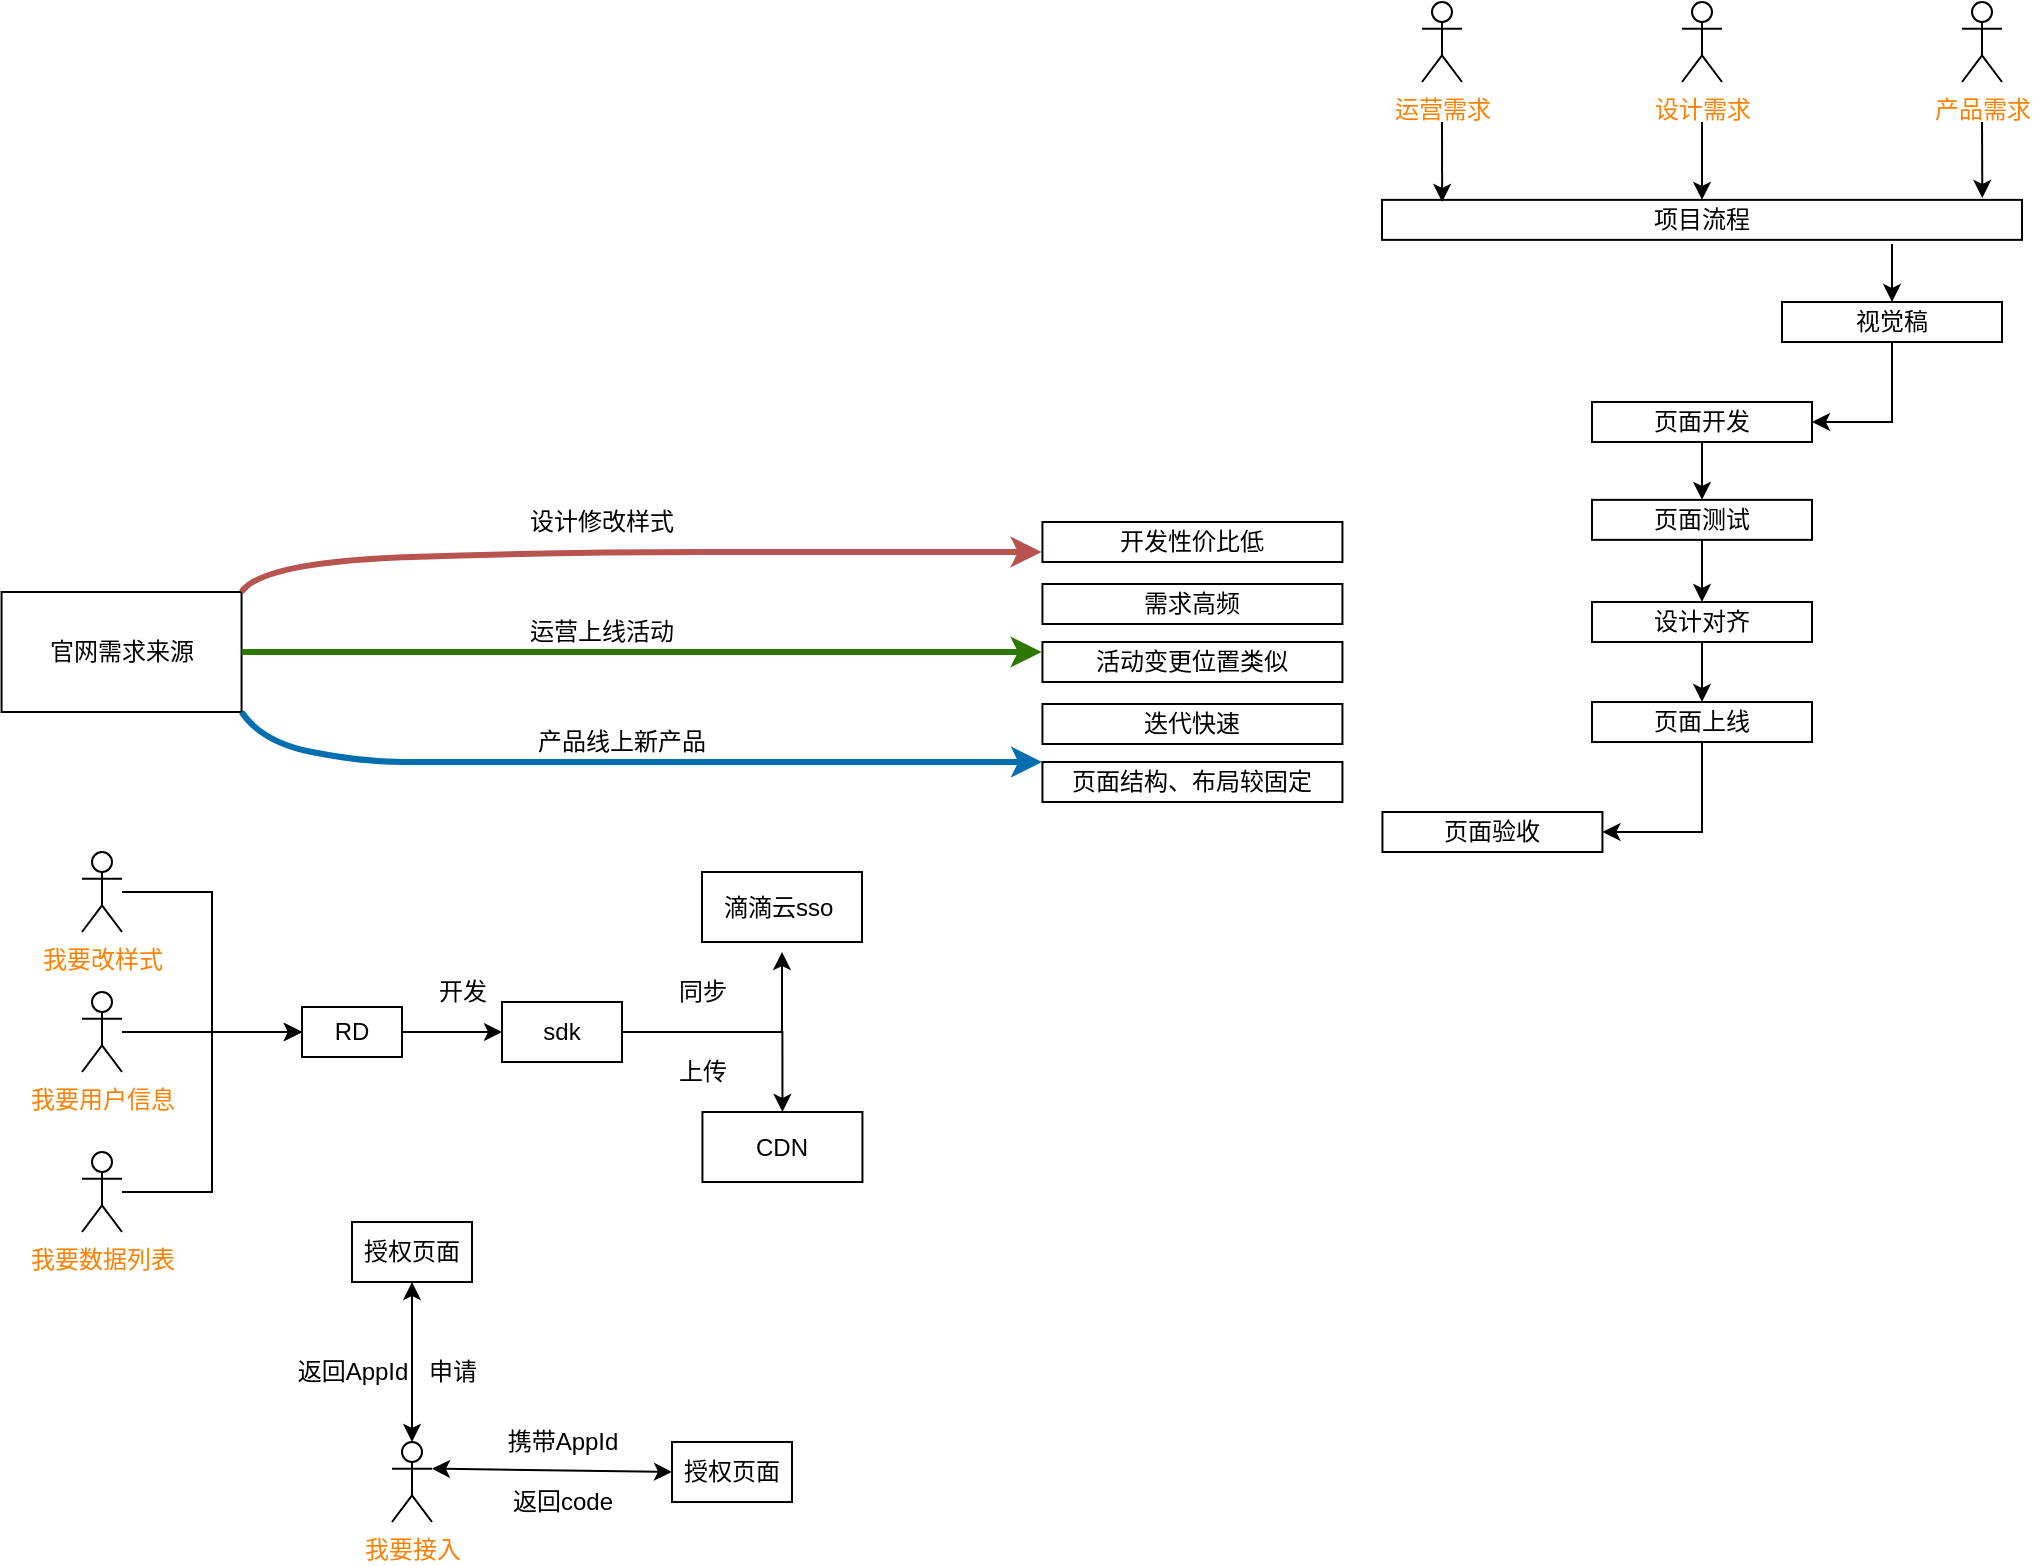 <mxfile version="13.7.7" type="github" pages="4">
  <diagram name="Page-1" id="822b0af5-4adb-64df-f703-e8dfc1f81529">
    <mxGraphModel dx="991" dy="619" grid="1" gridSize="10" guides="1" tooltips="1" connect="1" arrows="1" fold="1" page="1" pageScale="1" pageWidth="1100" pageHeight="850" background="#ffffff" math="0" shadow="0">
      <root>
        <mxCell id="0" />
        <mxCell id="1" parent="0" />
        <mxCell id="F9hkiLEgJ20mcKecq2YQ-105" style="edgeStyle=orthogonalEdgeStyle;rounded=0;orthogonalLoop=1;jettySize=auto;html=1;entryX=0;entryY=0.5;entryDx=0;entryDy=0;" parent="1" source="F9hkiLEgJ20mcKecq2YQ-66" target="F9hkiLEgJ20mcKecq2YQ-89" edge="1">
          <mxGeometry relative="1" as="geometry">
            <Array as="points">
              <mxPoint x="60" y="558" />
            </Array>
          </mxGeometry>
        </mxCell>
        <mxCell id="F9hkiLEgJ20mcKecq2YQ-66" value="&lt;font color=&quot;#ff8000&quot;&gt;我要用户信息&lt;/font&gt;" style="shape=umlActor;verticalLabelPosition=bottom;verticalAlign=top;html=1;outlineConnect=0;" parent="1" vertex="1">
          <mxGeometry x="50" y="535" width="20" height="40" as="geometry" />
        </mxCell>
        <mxCell id="F9hkiLEgJ20mcKecq2YQ-103" style="edgeStyle=orthogonalEdgeStyle;rounded=0;orthogonalLoop=1;jettySize=auto;html=1;entryX=0;entryY=0.5;entryDx=0;entryDy=0;" parent="1" source="F9hkiLEgJ20mcKecq2YQ-67" target="F9hkiLEgJ20mcKecq2YQ-89" edge="1">
          <mxGeometry relative="1" as="geometry" />
        </mxCell>
        <mxCell id="F9hkiLEgJ20mcKecq2YQ-67" value="&lt;font color=&quot;#ff8000&quot;&gt;我要改样式&lt;/font&gt;" style="shape=umlActor;verticalLabelPosition=bottom;verticalAlign=top;html=1;outlineConnect=0;" parent="1" vertex="1">
          <mxGeometry x="50" y="465" width="20" height="40" as="geometry" />
        </mxCell>
        <mxCell id="F9hkiLEgJ20mcKecq2YQ-107" style="edgeStyle=orthogonalEdgeStyle;rounded=0;orthogonalLoop=1;jettySize=auto;html=1;entryX=0;entryY=0.5;entryDx=0;entryDy=0;" parent="1" source="F9hkiLEgJ20mcKecq2YQ-73" target="F9hkiLEgJ20mcKecq2YQ-89" edge="1">
          <mxGeometry relative="1" as="geometry" />
        </mxCell>
        <mxCell id="F9hkiLEgJ20mcKecq2YQ-73" value="&lt;font color=&quot;#ff8000&quot;&gt;我要数据列表&lt;/font&gt;" style="shape=umlActor;verticalLabelPosition=bottom;verticalAlign=top;html=1;outlineConnect=0;" parent="1" vertex="1">
          <mxGeometry x="50" y="615" width="20" height="40" as="geometry" />
        </mxCell>
        <mxCell id="F9hkiLEgJ20mcKecq2YQ-101" style="edgeStyle=orthogonalEdgeStyle;rounded=0;orthogonalLoop=1;jettySize=auto;html=1;exitX=1;exitY=0.5;exitDx=0;exitDy=0;" parent="1" source="F9hkiLEgJ20mcKecq2YQ-83" edge="1">
          <mxGeometry relative="1" as="geometry">
            <mxPoint x="400" y="515" as="targetPoint" />
            <Array as="points">
              <mxPoint x="400" y="555" />
            </Array>
          </mxGeometry>
        </mxCell>
        <mxCell id="F9hkiLEgJ20mcKecq2YQ-102" style="edgeStyle=orthogonalEdgeStyle;rounded=0;orthogonalLoop=1;jettySize=auto;html=1;entryX=0.5;entryY=0;entryDx=0;entryDy=0;" parent="1" source="F9hkiLEgJ20mcKecq2YQ-83" target="F9hkiLEgJ20mcKecq2YQ-85" edge="1">
          <mxGeometry relative="1" as="geometry" />
        </mxCell>
        <mxCell id="F9hkiLEgJ20mcKecq2YQ-83" value="sdk" style="rounded=0;whiteSpace=wrap;html=1;" parent="1" vertex="1">
          <mxGeometry x="260" y="540" width="60" height="30" as="geometry" />
        </mxCell>
        <mxCell id="F9hkiLEgJ20mcKecq2YQ-84" value="滴滴云sso&amp;nbsp;" style="rounded=0;whiteSpace=wrap;html=1;" parent="1" vertex="1">
          <mxGeometry x="360" y="475" width="80" height="35" as="geometry" />
        </mxCell>
        <mxCell id="F9hkiLEgJ20mcKecq2YQ-85" value="CDN" style="rounded=0;whiteSpace=wrap;html=1;" parent="1" vertex="1">
          <mxGeometry x="360.22" y="595" width="80" height="35" as="geometry" />
        </mxCell>
        <mxCell id="F9hkiLEgJ20mcKecq2YQ-98" style="edgeStyle=orthogonalEdgeStyle;rounded=0;orthogonalLoop=1;jettySize=auto;html=1;" parent="1" source="F9hkiLEgJ20mcKecq2YQ-89" target="F9hkiLEgJ20mcKecq2YQ-83" edge="1">
          <mxGeometry relative="1" as="geometry" />
        </mxCell>
        <mxCell id="F9hkiLEgJ20mcKecq2YQ-89" value="RD" style="rounded=0;whiteSpace=wrap;html=1;" parent="1" vertex="1">
          <mxGeometry x="160" y="542.5" width="50" height="25" as="geometry" />
        </mxCell>
        <mxCell id="F9hkiLEgJ20mcKecq2YQ-108" value="开发" style="text;html=1;align=center;verticalAlign=middle;resizable=0;points=[];autosize=1;" parent="1" vertex="1">
          <mxGeometry x="220" y="525" width="40" height="20" as="geometry" />
        </mxCell>
        <mxCell id="F9hkiLEgJ20mcKecq2YQ-110" value="同步" style="text;html=1;align=center;verticalAlign=middle;resizable=0;points=[];autosize=1;" parent="1" vertex="1">
          <mxGeometry x="340" y="525" width="40" height="20" as="geometry" />
        </mxCell>
        <mxCell id="F9hkiLEgJ20mcKecq2YQ-111" value="上传" style="text;html=1;align=center;verticalAlign=middle;resizable=0;points=[];autosize=1;" parent="1" vertex="1">
          <mxGeometry x="340" y="565" width="40" height="20" as="geometry" />
        </mxCell>
        <mxCell id="F9hkiLEgJ20mcKecq2YQ-114" value="&lt;font color=&quot;#ff8000&quot;&gt;我要接入&lt;/font&gt;" style="shape=umlActor;verticalLabelPosition=bottom;verticalAlign=top;html=1;outlineConnect=0;" parent="1" vertex="1">
          <mxGeometry x="205" y="760" width="20" height="40" as="geometry" />
        </mxCell>
        <mxCell id="F9hkiLEgJ20mcKecq2YQ-117" value="授权页面" style="rounded=0;whiteSpace=wrap;html=1;" parent="1" vertex="1">
          <mxGeometry x="345" y="760" width="60" height="30" as="geometry" />
        </mxCell>
        <mxCell id="F9hkiLEgJ20mcKecq2YQ-119" value="授权页面" style="rounded=0;whiteSpace=wrap;html=1;" parent="1" vertex="1">
          <mxGeometry x="185" y="650" width="60" height="30" as="geometry" />
        </mxCell>
        <mxCell id="F9hkiLEgJ20mcKecq2YQ-130" value="" style="endArrow=classic;startArrow=classic;html=1;entryX=0.5;entryY=1;entryDx=0;entryDy=0;exitX=0.5;exitY=0;exitDx=0;exitDy=0;exitPerimeter=0;" parent="1" source="F9hkiLEgJ20mcKecq2YQ-114" target="F9hkiLEgJ20mcKecq2YQ-119" edge="1">
          <mxGeometry width="50" height="50" relative="1" as="geometry">
            <mxPoint x="185" y="760" as="sourcePoint" />
            <mxPoint x="235" y="710" as="targetPoint" />
          </mxGeometry>
        </mxCell>
        <mxCell id="F9hkiLEgJ20mcKecq2YQ-131" value="申请" style="text;html=1;align=center;verticalAlign=middle;resizable=0;points=[];autosize=1;" parent="1" vertex="1">
          <mxGeometry x="215" y="715" width="40" height="20" as="geometry" />
        </mxCell>
        <mxCell id="F9hkiLEgJ20mcKecq2YQ-133" value="返回AppId" style="text;html=1;align=center;verticalAlign=middle;resizable=0;points=[];autosize=1;" parent="1" vertex="1">
          <mxGeometry x="150" y="715" width="70" height="20" as="geometry" />
        </mxCell>
        <mxCell id="F9hkiLEgJ20mcKecq2YQ-134" value="" style="endArrow=classic;startArrow=classic;html=1;entryX=0;entryY=0.5;entryDx=0;entryDy=0;exitX=1;exitY=0.333;exitDx=0;exitDy=0;exitPerimeter=0;" parent="1" source="F9hkiLEgJ20mcKecq2YQ-114" target="F9hkiLEgJ20mcKecq2YQ-117" edge="1">
          <mxGeometry width="50" height="50" relative="1" as="geometry">
            <mxPoint x="235" y="810" as="sourcePoint" />
            <mxPoint x="285" y="760" as="targetPoint" />
          </mxGeometry>
        </mxCell>
        <mxCell id="F9hkiLEgJ20mcKecq2YQ-135" value="携带AppId" style="text;html=1;align=center;verticalAlign=middle;resizable=0;points=[];autosize=1;" parent="1" vertex="1">
          <mxGeometry x="255" y="750" width="70" height="20" as="geometry" />
        </mxCell>
        <mxCell id="F9hkiLEgJ20mcKecq2YQ-136" value="返回code" style="text;html=1;align=center;verticalAlign=middle;resizable=0;points=[];autosize=1;" parent="1" vertex="1">
          <mxGeometry x="255" y="780" width="70" height="20" as="geometry" />
        </mxCell>
        <mxCell id="F9hkiLEgJ20mcKecq2YQ-139" value="&lt;font color=&quot;#ff8000&quot;&gt;运营需求&lt;/font&gt;" style="shape=umlActor;verticalLabelPosition=bottom;verticalAlign=top;html=1;outlineConnect=0;" parent="1" vertex="1">
          <mxGeometry x="720" y="40" width="20" height="40" as="geometry" />
        </mxCell>
        <mxCell id="F9hkiLEgJ20mcKecq2YQ-140" value="&lt;font color=&quot;#ff8000&quot;&gt;产品需求&lt;/font&gt;" style="shape=umlActor;verticalLabelPosition=bottom;verticalAlign=top;html=1;outlineConnect=0;" parent="1" vertex="1">
          <mxGeometry x="990" y="40" width="20" height="40" as="geometry" />
        </mxCell>
        <mxCell id="F9hkiLEgJ20mcKecq2YQ-141" value="&lt;font color=&quot;#ff8000&quot;&gt;设计需求&lt;/font&gt;" style="shape=umlActor;verticalLabelPosition=bottom;verticalAlign=top;html=1;outlineConnect=0;" parent="1" vertex="1">
          <mxGeometry x="850" y="40" width="20" height="40" as="geometry" />
        </mxCell>
        <mxCell id="F9hkiLEgJ20mcKecq2YQ-150" value="项目流程" style="rounded=0;whiteSpace=wrap;html=1;" parent="1" vertex="1">
          <mxGeometry x="700" y="138.93" width="320" height="20" as="geometry" />
        </mxCell>
        <mxCell id="F9hkiLEgJ20mcKecq2YQ-177" style="edgeStyle=orthogonalEdgeStyle;rounded=0;orthogonalLoop=1;jettySize=auto;html=1;entryX=1;entryY=0.5;entryDx=0;entryDy=0;" parent="1" source="F9hkiLEgJ20mcKecq2YQ-152" target="F9hkiLEgJ20mcKecq2YQ-153" edge="1">
          <mxGeometry relative="1" as="geometry" />
        </mxCell>
        <mxCell id="F9hkiLEgJ20mcKecq2YQ-152" value="视觉稿" style="rounded=0;whiteSpace=wrap;html=1;" parent="1" vertex="1">
          <mxGeometry x="900" y="190" width="110" height="20" as="geometry" />
        </mxCell>
        <mxCell id="F9hkiLEgJ20mcKecq2YQ-178" style="edgeStyle=orthogonalEdgeStyle;rounded=0;orthogonalLoop=1;jettySize=auto;html=1;entryX=0.5;entryY=0;entryDx=0;entryDy=0;" parent="1" source="F9hkiLEgJ20mcKecq2YQ-153" target="F9hkiLEgJ20mcKecq2YQ-154" edge="1">
          <mxGeometry relative="1" as="geometry" />
        </mxCell>
        <mxCell id="F9hkiLEgJ20mcKecq2YQ-153" value="页面开发" style="rounded=0;whiteSpace=wrap;html=1;" parent="1" vertex="1">
          <mxGeometry x="805" y="240" width="110" height="20" as="geometry" />
        </mxCell>
        <mxCell id="F9hkiLEgJ20mcKecq2YQ-179" style="edgeStyle=orthogonalEdgeStyle;rounded=0;orthogonalLoop=1;jettySize=auto;html=1;entryX=0.5;entryY=0;entryDx=0;entryDy=0;" parent="1" source="F9hkiLEgJ20mcKecq2YQ-154" target="F9hkiLEgJ20mcKecq2YQ-155" edge="1">
          <mxGeometry relative="1" as="geometry" />
        </mxCell>
        <mxCell id="F9hkiLEgJ20mcKecq2YQ-154" value="页面测试" style="rounded=0;whiteSpace=wrap;html=1;" parent="1" vertex="1">
          <mxGeometry x="805" y="288.93" width="110" height="20" as="geometry" />
        </mxCell>
        <mxCell id="F9hkiLEgJ20mcKecq2YQ-180" style="edgeStyle=orthogonalEdgeStyle;rounded=0;orthogonalLoop=1;jettySize=auto;html=1;entryX=0.5;entryY=0;entryDx=0;entryDy=0;" parent="1" source="F9hkiLEgJ20mcKecq2YQ-155" target="F9hkiLEgJ20mcKecq2YQ-156" edge="1">
          <mxGeometry relative="1" as="geometry" />
        </mxCell>
        <mxCell id="F9hkiLEgJ20mcKecq2YQ-155" value="设计对齐" style="rounded=0;whiteSpace=wrap;html=1;" parent="1" vertex="1">
          <mxGeometry x="805" y="340" width="110" height="20" as="geometry" />
        </mxCell>
        <mxCell id="F9hkiLEgJ20mcKecq2YQ-182" style="edgeStyle=orthogonalEdgeStyle;rounded=0;orthogonalLoop=1;jettySize=auto;html=1;entryX=1;entryY=0.5;entryDx=0;entryDy=0;" parent="1" source="F9hkiLEgJ20mcKecq2YQ-156" target="F9hkiLEgJ20mcKecq2YQ-157" edge="1">
          <mxGeometry relative="1" as="geometry" />
        </mxCell>
        <mxCell id="F9hkiLEgJ20mcKecq2YQ-156" value="页面上线" style="rounded=0;whiteSpace=wrap;html=1;" parent="1" vertex="1">
          <mxGeometry x="805" y="390" width="110" height="20" as="geometry" />
        </mxCell>
        <mxCell id="F9hkiLEgJ20mcKecq2YQ-157" value="页面验收" style="rounded=0;whiteSpace=wrap;html=1;" parent="1" vertex="1">
          <mxGeometry x="700.22" y="445" width="110" height="20" as="geometry" />
        </mxCell>
        <mxCell id="F9hkiLEgJ20mcKecq2YQ-172" value="" style="endArrow=classic;html=1;entryX=0.094;entryY=0.053;entryDx=0;entryDy=0;entryPerimeter=0;" parent="1" target="F9hkiLEgJ20mcKecq2YQ-150" edge="1">
          <mxGeometry width="50" height="50" relative="1" as="geometry">
            <mxPoint x="730" y="100" as="sourcePoint" />
            <mxPoint x="770" y="100" as="targetPoint" />
          </mxGeometry>
        </mxCell>
        <mxCell id="F9hkiLEgJ20mcKecq2YQ-173" value="" style="endArrow=classic;html=1;entryX=0.5;entryY=0;entryDx=0;entryDy=0;" parent="1" target="F9hkiLEgJ20mcKecq2YQ-150" edge="1">
          <mxGeometry width="50" height="50" relative="1" as="geometry">
            <mxPoint x="860" y="100" as="sourcePoint" />
            <mxPoint x="740.08" y="149.99" as="targetPoint" />
          </mxGeometry>
        </mxCell>
        <mxCell id="F9hkiLEgJ20mcKecq2YQ-174" value="" style="endArrow=classic;html=1;entryX=0.938;entryY=-0.047;entryDx=0;entryDy=0;entryPerimeter=0;" parent="1" target="F9hkiLEgJ20mcKecq2YQ-150" edge="1">
          <mxGeometry width="50" height="50" relative="1" as="geometry">
            <mxPoint x="1000" y="100" as="sourcePoint" />
            <mxPoint x="870" y="148.93" as="targetPoint" />
          </mxGeometry>
        </mxCell>
        <mxCell id="F9hkiLEgJ20mcKecq2YQ-175" value="" style="endArrow=classic;html=1;entryX=0.5;entryY=0;entryDx=0;entryDy=0;" parent="1" target="F9hkiLEgJ20mcKecq2YQ-152" edge="1">
          <mxGeometry width="50" height="50" relative="1" as="geometry">
            <mxPoint x="955" y="161" as="sourcePoint" />
            <mxPoint x="880" y="158.93" as="targetPoint" />
          </mxGeometry>
        </mxCell>
        <mxCell id="F9hkiLEgJ20mcKecq2YQ-183" value="官网需求来源" style="rounded=0;whiteSpace=wrap;html=1;" parent="1" vertex="1">
          <mxGeometry x="9.78" y="335" width="120" height="60" as="geometry" />
        </mxCell>
        <mxCell id="F9hkiLEgJ20mcKecq2YQ-185" value="" style="curved=1;endArrow=classic;html=1;exitX=1;exitY=0;exitDx=0;exitDy=0;strokeWidth=3;fillColor=#f8cecc;strokeColor=#b85450;" parent="1" source="F9hkiLEgJ20mcKecq2YQ-183" edge="1">
          <mxGeometry width="50" height="50" relative="1" as="geometry">
            <mxPoint x="129.78" y="335" as="sourcePoint" />
            <mxPoint x="529.78" y="315" as="targetPoint" />
            <Array as="points">
              <mxPoint x="139.78" y="320" />
              <mxPoint x="289.78" y="315" />
              <mxPoint x="429.78" y="315" />
            </Array>
          </mxGeometry>
        </mxCell>
        <mxCell id="F9hkiLEgJ20mcKecq2YQ-186" value="" style="curved=1;endArrow=classic;html=1;exitX=1;exitY=0.5;exitDx=0;exitDy=0;strokeWidth=3;fillColor=#60a917;strokeColor=#2D7600;" parent="1" source="F9hkiLEgJ20mcKecq2YQ-183" edge="1">
          <mxGeometry width="50" height="50" relative="1" as="geometry">
            <mxPoint x="139.78" y="345" as="sourcePoint" />
            <mxPoint x="529.78" y="365" as="targetPoint" />
            <Array as="points">
              <mxPoint x="189.78" y="365" />
              <mxPoint x="329.78" y="365" />
            </Array>
          </mxGeometry>
        </mxCell>
        <mxCell id="F9hkiLEgJ20mcKecq2YQ-187" value="" style="curved=1;endArrow=classic;html=1;exitX=1;exitY=1;exitDx=0;exitDy=0;strokeWidth=3;fillColor=#1ba1e2;strokeColor=#006EAF;" parent="1" source="F9hkiLEgJ20mcKecq2YQ-183" edge="1">
          <mxGeometry width="50" height="50" relative="1" as="geometry">
            <mxPoint x="119.78" y="395" as="sourcePoint" />
            <mxPoint x="530" y="420" as="targetPoint" />
            <Array as="points">
              <mxPoint x="139.78" y="410" />
              <mxPoint x="190" y="420" />
              <mxPoint x="230" y="420" />
              <mxPoint x="330" y="420" />
            </Array>
          </mxGeometry>
        </mxCell>
        <mxCell id="F9hkiLEgJ20mcKecq2YQ-188" value="设计修改样式" style="text;html=1;strokeColor=none;fillColor=none;align=center;verticalAlign=middle;whiteSpace=wrap;rounded=0;" parent="1" vertex="1">
          <mxGeometry x="259.78" y="290" width="100" height="20" as="geometry" />
        </mxCell>
        <mxCell id="F9hkiLEgJ20mcKecq2YQ-189" value="运营上线活动" style="text;html=1;strokeColor=none;fillColor=none;align=center;verticalAlign=middle;whiteSpace=wrap;rounded=0;" parent="1" vertex="1">
          <mxGeometry x="259.78" y="345" width="100" height="20" as="geometry" />
        </mxCell>
        <mxCell id="F9hkiLEgJ20mcKecq2YQ-190" value="产品线上新产品" style="text;html=1;strokeColor=none;fillColor=none;align=center;verticalAlign=middle;whiteSpace=wrap;rounded=0;" parent="1" vertex="1">
          <mxGeometry x="269.78" y="400" width="100" height="20" as="geometry" />
        </mxCell>
        <mxCell id="F9hkiLEgJ20mcKecq2YQ-191" value="开发性价比低" style="rounded=0;whiteSpace=wrap;html=1;" parent="1" vertex="1">
          <mxGeometry x="530.22" y="300" width="150" height="20" as="geometry" />
        </mxCell>
        <mxCell id="F9hkiLEgJ20mcKecq2YQ-197" value="需求高频" style="rounded=0;whiteSpace=wrap;html=1;" parent="1" vertex="1">
          <mxGeometry x="530.22" y="331" width="150" height="20" as="geometry" />
        </mxCell>
        <mxCell id="F9hkiLEgJ20mcKecq2YQ-198" value="活动变更位置类似" style="rounded=0;whiteSpace=wrap;html=1;" parent="1" vertex="1">
          <mxGeometry x="530.22" y="360" width="150" height="20" as="geometry" />
        </mxCell>
        <mxCell id="F9hkiLEgJ20mcKecq2YQ-199" value="迭代快速" style="rounded=0;whiteSpace=wrap;html=1;" parent="1" vertex="1">
          <mxGeometry x="530.22" y="391" width="150" height="20" as="geometry" />
        </mxCell>
        <mxCell id="F9hkiLEgJ20mcKecq2YQ-200" value="页面结构、布局较固定" style="rounded=0;whiteSpace=wrap;html=1;" parent="1" vertex="1">
          <mxGeometry x="530.22" y="420" width="150" height="20" as="geometry" />
        </mxCell>
      </root>
    </mxGraphModel>
  </diagram>
  <diagram id="v6S_gwSgsKf6jJskEs4a" name="Page-2">
    <mxGraphModel dx="842" dy="526" grid="1" gridSize="10" guides="1" tooltips="1" connect="1" arrows="1" fold="1" page="1" pageScale="1" pageWidth="827" pageHeight="1169" math="0" shadow="0">
      <root>
        <mxCell id="bt1xJGWlp4JnwGx9N3bi-0" />
        <mxCell id="bt1xJGWlp4JnwGx9N3bi-1" parent="bt1xJGWlp4JnwGx9N3bi-0" />
        <mxCell id="bt1xJGWlp4JnwGx9N3bi-2" value="重定向，携带code" style="text;html=1;align=center;verticalAlign=middle;resizable=0;points=[];autosize=1;" parent="bt1xJGWlp4JnwGx9N3bi-1" vertex="1">
          <mxGeometry x="395" y="384" width="110" height="20" as="geometry" />
        </mxCell>
        <mxCell id="bt1xJGWlp4JnwGx9N3bi-3" style="edgeStyle=orthogonalEdgeStyle;rounded=0;orthogonalLoop=1;jettySize=auto;html=1;entryX=-0.03;entryY=1.259;entryDx=0;entryDy=0;entryPerimeter=0;" parent="bt1xJGWlp4JnwGx9N3bi-1" source="bt1xJGWlp4JnwGx9N3bi-20" target="bt1xJGWlp4JnwGx9N3bi-2" edge="1">
          <mxGeometry relative="1" as="geometry">
            <mxPoint x="410" y="410" as="targetPoint" />
          </mxGeometry>
        </mxCell>
        <mxCell id="bt1xJGWlp4JnwGx9N3bi-4" value="code换取ticket" style="text;html=1;align=center;verticalAlign=middle;resizable=0;points=[];autosize=1;" parent="bt1xJGWlp4JnwGx9N3bi-1" vertex="1">
          <mxGeometry x="418" y="495" width="90" height="20" as="geometry" />
        </mxCell>
        <mxCell id="bt1xJGWlp4JnwGx9N3bi-5" value="oAuth" style="swimlane;html=1;childLayout=stackLayout;startSize=20;rounded=0;shadow=0;labelBackgroundColor=none;strokeWidth=1;fontFamily=Verdana;fontSize=8;align=center;" parent="bt1xJGWlp4JnwGx9N3bi-1" vertex="1">
          <mxGeometry x="10" y="10" width="690" height="590" as="geometry" />
        </mxCell>
        <mxCell id="bt1xJGWlp4JnwGx9N3bi-6" value="浏览器" style="swimlane;html=1;startSize=20;" parent="bt1xJGWlp4JnwGx9N3bi-5" vertex="1">
          <mxGeometry y="20" width="230" height="570" as="geometry" />
        </mxCell>
        <mxCell id="bt1xJGWlp4JnwGx9N3bi-7" value="" style="rounded=1;whiteSpace=wrap;html=1;shadow=0;labelBackgroundColor=none;strokeWidth=1;fontFamily=Verdana;fontSize=8;align=center;" parent="bt1xJGWlp4JnwGx9N3bi-6" vertex="1">
          <mxGeometry x="65" y="62.5" width="100" height="65" as="geometry" />
        </mxCell>
        <mxCell id="bt1xJGWlp4JnwGx9N3bi-8" value="访问，携带来源标识" style="text;html=1;strokeColor=none;fillColor=none;align=center;verticalAlign=middle;whiteSpace=wrap;rounded=0;" parent="bt1xJGWlp4JnwGx9N3bi-6" vertex="1">
          <mxGeometry x="170" y="65" width="120" height="20" as="geometry" />
        </mxCell>
        <mxCell id="bt1xJGWlp4JnwGx9N3bi-9" style="edgeStyle=orthogonalEdgeStyle;rounded=1;html=1;labelBackgroundColor=none;startArrow=none;startFill=0;startSize=5;endArrow=classicThin;endFill=1;endSize=5;jettySize=auto;orthogonalLoop=1;strokeWidth=1;fontFamily=Verdana;fontSize=8;entryX=0;entryY=0.5;entryDx=0;entryDy=0;" parent="bt1xJGWlp4JnwGx9N3bi-5" source="bt1xJGWlp4JnwGx9N3bi-7" target="bt1xJGWlp4JnwGx9N3bi-12" edge="1">
          <mxGeometry relative="1" as="geometry">
            <mxPoint x="280" y="115.0" as="targetPoint" />
          </mxGeometry>
        </mxCell>
        <mxCell id="bt1xJGWlp4JnwGx9N3bi-10" value="第三方系统" style="swimlane;html=1;startSize=20;" parent="bt1xJGWlp4JnwGx9N3bi-5" vertex="1">
          <mxGeometry x="230" y="20" width="230" height="570" as="geometry" />
        </mxCell>
        <mxCell id="bt1xJGWlp4JnwGx9N3bi-11" value="应用" style="rounded=1;whiteSpace=wrap;html=1;shadow=0;labelBackgroundColor=none;strokeWidth=1;fontFamily=Verdana;fontSize=8;align=center;" parent="bt1xJGWlp4JnwGx9N3bi-10" vertex="1">
          <mxGeometry x="50" y="350" width="100" height="60" as="geometry" />
        </mxCell>
        <mxCell id="bt1xJGWlp4JnwGx9N3bi-12" value="检查登陆" style="rhombus;whiteSpace=wrap;html=1;" parent="bt1xJGWlp4JnwGx9N3bi-10" vertex="1">
          <mxGeometry x="60" y="55" width="80" height="80" as="geometry" />
        </mxCell>
        <mxCell id="bt1xJGWlp4JnwGx9N3bi-13" style="edgeStyle=orthogonalEdgeStyle;rounded=0;orthogonalLoop=1;jettySize=auto;html=1;entryX=0.5;entryY=0;entryDx=0;entryDy=0;" parent="bt1xJGWlp4JnwGx9N3bi-10" source="bt1xJGWlp4JnwGx9N3bi-12" target="bt1xJGWlp4JnwGx9N3bi-11" edge="1">
          <mxGeometry relative="1" as="geometry">
            <mxPoint x="100" y="340" as="targetPoint" />
          </mxGeometry>
        </mxCell>
        <mxCell id="bt1xJGWlp4JnwGx9N3bi-14" value="后端" style="rounded=1;whiteSpace=wrap;html=1;shadow=0;labelBackgroundColor=none;strokeWidth=1;fontFamily=Verdana;fontSize=8;align=center;" parent="bt1xJGWlp4JnwGx9N3bi-10" vertex="1">
          <mxGeometry x="50" y="460" width="100" height="60" as="geometry" />
        </mxCell>
        <mxCell id="bt1xJGWlp4JnwGx9N3bi-15" value="已登陆" style="text;html=1;align=center;verticalAlign=middle;resizable=0;points=[];autosize=1;" parent="bt1xJGWlp4JnwGx9N3bi-10" vertex="1">
          <mxGeometry x="100" y="230" width="50" height="20" as="geometry" />
        </mxCell>
        <mxCell id="bt1xJGWlp4JnwGx9N3bi-16" value="滴滴云" style="swimlane;html=1;startSize=20;" parent="bt1xJGWlp4JnwGx9N3bi-5" vertex="1">
          <mxGeometry x="460" y="20" width="230" height="570" as="geometry" />
        </mxCell>
        <mxCell id="bt1xJGWlp4JnwGx9N3bi-17" value="未登陆，携带AppId" style="text;html=1;strokeColor=none;fillColor=none;align=center;verticalAlign=middle;whiteSpace=wrap;rounded=0;" parent="bt1xJGWlp4JnwGx9N3bi-16" vertex="1">
          <mxGeometry x="-70" y="70" width="120" height="20" as="geometry" />
        </mxCell>
        <mxCell id="bt1xJGWlp4JnwGx9N3bi-18" style="edgeStyle=orthogonalEdgeStyle;rounded=0;orthogonalLoop=1;jettySize=auto;html=1;entryX=0.5;entryY=0;entryDx=0;entryDy=0;exitX=1;exitY=0.5;exitDx=0;exitDy=0;" parent="bt1xJGWlp4JnwGx9N3bi-16" source="bt1xJGWlp4JnwGx9N3bi-22" target="bt1xJGWlp4JnwGx9N3bi-27" edge="1">
          <mxGeometry relative="1" as="geometry">
            <Array as="points">
              <mxPoint x="180" y="95" />
            </Array>
          </mxGeometry>
        </mxCell>
        <mxCell id="bt1xJGWlp4JnwGx9N3bi-19" value="已授权" style="text;html=1;strokeColor=none;fillColor=none;align=center;verticalAlign=middle;whiteSpace=wrap;rounded=0;" parent="bt1xJGWlp4JnwGx9N3bi-16" vertex="1">
          <mxGeometry y="270" width="70" height="20" as="geometry" />
        </mxCell>
        <mxCell id="bt1xJGWlp4JnwGx9N3bi-20" value="" style="rounded=1;whiteSpace=wrap;html=1;shadow=0;labelBackgroundColor=none;strokeWidth=1;fontFamily=Verdana;fontSize=8;align=center;arcSize=34;" parent="bt1xJGWlp4JnwGx9N3bi-16" vertex="1">
          <mxGeometry x="40" y="360" width="60" height="40" as="geometry" />
        </mxCell>
        <mxCell id="bt1xJGWlp4JnwGx9N3bi-21" style="edgeStyle=orthogonalEdgeStyle;rounded=0;orthogonalLoop=1;jettySize=auto;html=1;exitX=0.5;exitY=1;exitDx=0;exitDy=0;entryX=0.5;entryY=0;entryDx=0;entryDy=0;" parent="bt1xJGWlp4JnwGx9N3bi-16" source="bt1xJGWlp4JnwGx9N3bi-27" target="bt1xJGWlp4JnwGx9N3bi-26" edge="1">
          <mxGeometry relative="1" as="geometry" />
        </mxCell>
        <mxCell id="bt1xJGWlp4JnwGx9N3bi-22" value="授权页面" style="rounded=1;whiteSpace=wrap;html=1;shadow=0;labelBackgroundColor=none;strokeWidth=1;fontFamily=Verdana;fontSize=8;align=center;" parent="bt1xJGWlp4JnwGx9N3bi-16" vertex="1">
          <mxGeometry x="65" y="65" width="100" height="60" as="geometry" />
        </mxCell>
        <mxCell id="bt1xJGWlp4JnwGx9N3bi-23" value="后端" style="rounded=1;whiteSpace=wrap;html=1;shadow=0;labelBackgroundColor=none;strokeWidth=1;fontFamily=Verdana;fontSize=8;align=center;" parent="bt1xJGWlp4JnwGx9N3bi-16" vertex="1">
          <mxGeometry x="70" y="460" width="100" height="60" as="geometry" />
        </mxCell>
        <mxCell id="bt1xJGWlp4JnwGx9N3bi-24" value="未授权" style="text;html=1;strokeColor=none;fillColor=none;align=center;verticalAlign=middle;whiteSpace=wrap;rounded=0;" parent="bt1xJGWlp4JnwGx9N3bi-16" vertex="1">
          <mxGeometry x="120" y="270" width="70" height="20" as="geometry" />
        </mxCell>
        <mxCell id="bt1xJGWlp4JnwGx9N3bi-25" style="edgeStyle=orthogonalEdgeStyle;rounded=0;orthogonalLoop=1;jettySize=auto;html=1;entryX=1;entryY=0.5;entryDx=0;entryDy=0;" parent="bt1xJGWlp4JnwGx9N3bi-16" source="bt1xJGWlp4JnwGx9N3bi-26" target="bt1xJGWlp4JnwGx9N3bi-20" edge="1">
          <mxGeometry relative="1" as="geometry" />
        </mxCell>
        <mxCell id="bt1xJGWlp4JnwGx9N3bi-26" value="登陆授权" style="rounded=1;whiteSpace=wrap;html=1;shadow=0;labelBackgroundColor=none;strokeWidth=1;fontFamily=Verdana;fontSize=8;align=center;" parent="bt1xJGWlp4JnwGx9N3bi-16" vertex="1">
          <mxGeometry x="145" y="360" width="70" height="40" as="geometry" />
        </mxCell>
        <mxCell id="bt1xJGWlp4JnwGx9N3bi-27" value="检查授权" style="rhombus;whiteSpace=wrap;html=1;" parent="bt1xJGWlp4JnwGx9N3bi-16" vertex="1">
          <mxGeometry x="140" y="170" width="80" height="80" as="geometry" />
        </mxCell>
        <mxCell id="bt1xJGWlp4JnwGx9N3bi-28" style="edgeStyle=orthogonalEdgeStyle;rounded=0;orthogonalLoop=1;jettySize=auto;html=1;exitX=0;exitY=0.5;exitDx=0;exitDy=0;entryX=0.5;entryY=0;entryDx=0;entryDy=0;" parent="bt1xJGWlp4JnwGx9N3bi-16" source="bt1xJGWlp4JnwGx9N3bi-27" target="bt1xJGWlp4JnwGx9N3bi-20" edge="1">
          <mxGeometry relative="1" as="geometry" />
        </mxCell>
        <mxCell id="bt1xJGWlp4JnwGx9N3bi-29" style="edgeStyle=orthogonalEdgeStyle;rounded=0;orthogonalLoop=1;jettySize=auto;html=1;exitX=0.5;exitY=1;exitDx=0;exitDy=0;" parent="bt1xJGWlp4JnwGx9N3bi-16" source="bt1xJGWlp4JnwGx9N3bi-19" target="bt1xJGWlp4JnwGx9N3bi-19" edge="1">
          <mxGeometry relative="1" as="geometry" />
        </mxCell>
        <mxCell id="bt1xJGWlp4JnwGx9N3bi-30" style="edgeStyle=orthogonalEdgeStyle;rounded=0;orthogonalLoop=1;jettySize=auto;html=1;entryX=0;entryY=0.5;entryDx=0;entryDy=0;" parent="bt1xJGWlp4JnwGx9N3bi-5" source="bt1xJGWlp4JnwGx9N3bi-12" target="bt1xJGWlp4JnwGx9N3bi-22" edge="1">
          <mxGeometry relative="1" as="geometry" />
        </mxCell>
        <mxCell id="bt1xJGWlp4JnwGx9N3bi-31" style="edgeStyle=orthogonalEdgeStyle;rounded=0;orthogonalLoop=1;jettySize=auto;html=1;entryX=0;entryY=0.5;entryDx=0;entryDy=0;" parent="bt1xJGWlp4JnwGx9N3bi-5" source="bt1xJGWlp4JnwGx9N3bi-14" target="bt1xJGWlp4JnwGx9N3bi-23" edge="1">
          <mxGeometry relative="1" as="geometry" />
        </mxCell>
      </root>
    </mxGraphModel>
  </diagram>
  <diagram id="IyfMashoA49_9rYHTkNT" name="Page-3">
    <mxGraphModel dx="842" dy="526" grid="1" gridSize="10" guides="1" tooltips="1" connect="1" arrows="1" fold="1" page="1" pageScale="1" pageWidth="827" pageHeight="1169" math="0" shadow="0">
      <root>
        <mxCell id="mLNqyWALvx-SUJZtn3jN-0" />
        <mxCell id="mLNqyWALvx-SUJZtn3jN-1" parent="mLNqyWALvx-SUJZtn3jN-0" />
        <mxCell id="WvuKbOIRFrp0pFZ9vCPI-66" value="" style="rounded=0;whiteSpace=wrap;html=1;dashed=1;" parent="mLNqyWALvx-SUJZtn3jN-1" vertex="1">
          <mxGeometry x="360" y="170" width="100" height="190" as="geometry" />
        </mxCell>
        <mxCell id="WvuKbOIRFrp0pFZ9vCPI-64" value="" style="rounded=0;whiteSpace=wrap;html=1;dashed=1;" parent="mLNqyWALvx-SUJZtn3jN-1" vertex="1">
          <mxGeometry x="20" y="274" width="300" height="146" as="geometry" />
        </mxCell>
        <mxCell id="WvuKbOIRFrp0pFZ9vCPI-0" value="&lt;font color=&quot;#ff8000&quot;&gt;运营需求&lt;/font&gt;" style="shape=umlActor;verticalLabelPosition=bottom;verticalAlign=top;html=1;outlineConnect=0;" parent="mLNqyWALvx-SUJZtn3jN-1" vertex="1">
          <mxGeometry x="720" y="40" width="20" height="40" as="geometry" />
        </mxCell>
        <mxCell id="WvuKbOIRFrp0pFZ9vCPI-1" value="&lt;font color=&quot;#ff8000&quot;&gt;产品需求&lt;/font&gt;" style="shape=umlActor;verticalLabelPosition=bottom;verticalAlign=top;html=1;outlineConnect=0;" parent="mLNqyWALvx-SUJZtn3jN-1" vertex="1">
          <mxGeometry x="990" y="40" width="20" height="40" as="geometry" />
        </mxCell>
        <mxCell id="WvuKbOIRFrp0pFZ9vCPI-2" value="&lt;font color=&quot;#ff8000&quot;&gt;设计需求&lt;/font&gt;" style="shape=umlActor;verticalLabelPosition=bottom;verticalAlign=top;html=1;outlineConnect=0;" parent="mLNqyWALvx-SUJZtn3jN-1" vertex="1">
          <mxGeometry x="850" y="40" width="20" height="40" as="geometry" />
        </mxCell>
        <mxCell id="WvuKbOIRFrp0pFZ9vCPI-3" value="项目流程" style="rounded=0;whiteSpace=wrap;html=1;" parent="mLNqyWALvx-SUJZtn3jN-1" vertex="1">
          <mxGeometry x="700" y="138.93" width="320" height="20" as="geometry" />
        </mxCell>
        <mxCell id="WvuKbOIRFrp0pFZ9vCPI-4" style="edgeStyle=orthogonalEdgeStyle;rounded=0;orthogonalLoop=1;jettySize=auto;html=1;entryX=1;entryY=0.5;entryDx=0;entryDy=0;" parent="mLNqyWALvx-SUJZtn3jN-1" source="WvuKbOIRFrp0pFZ9vCPI-5" target="WvuKbOIRFrp0pFZ9vCPI-7" edge="1">
          <mxGeometry relative="1" as="geometry" />
        </mxCell>
        <mxCell id="WvuKbOIRFrp0pFZ9vCPI-5" value="视觉稿" style="rounded=0;whiteSpace=wrap;html=1;" parent="mLNqyWALvx-SUJZtn3jN-1" vertex="1">
          <mxGeometry x="900" y="190" width="110" height="20" as="geometry" />
        </mxCell>
        <mxCell id="WvuKbOIRFrp0pFZ9vCPI-6" style="edgeStyle=orthogonalEdgeStyle;rounded=0;orthogonalLoop=1;jettySize=auto;html=1;entryX=0.5;entryY=0;entryDx=0;entryDy=0;" parent="mLNqyWALvx-SUJZtn3jN-1" source="WvuKbOIRFrp0pFZ9vCPI-7" target="WvuKbOIRFrp0pFZ9vCPI-9" edge="1">
          <mxGeometry relative="1" as="geometry" />
        </mxCell>
        <mxCell id="WvuKbOIRFrp0pFZ9vCPI-7" value="页面开发" style="rounded=0;whiteSpace=wrap;html=1;" parent="mLNqyWALvx-SUJZtn3jN-1" vertex="1">
          <mxGeometry x="805" y="240" width="110" height="20" as="geometry" />
        </mxCell>
        <mxCell id="WvuKbOIRFrp0pFZ9vCPI-8" style="edgeStyle=orthogonalEdgeStyle;rounded=0;orthogonalLoop=1;jettySize=auto;html=1;entryX=0.5;entryY=0;entryDx=0;entryDy=0;" parent="mLNqyWALvx-SUJZtn3jN-1" source="WvuKbOIRFrp0pFZ9vCPI-9" target="WvuKbOIRFrp0pFZ9vCPI-11" edge="1">
          <mxGeometry relative="1" as="geometry" />
        </mxCell>
        <mxCell id="WvuKbOIRFrp0pFZ9vCPI-9" value="页面测试" style="rounded=0;whiteSpace=wrap;html=1;" parent="mLNqyWALvx-SUJZtn3jN-1" vertex="1">
          <mxGeometry x="805" y="288.93" width="110" height="20" as="geometry" />
        </mxCell>
        <mxCell id="WvuKbOIRFrp0pFZ9vCPI-10" style="edgeStyle=orthogonalEdgeStyle;rounded=0;orthogonalLoop=1;jettySize=auto;html=1;entryX=0.5;entryY=0;entryDx=0;entryDy=0;" parent="mLNqyWALvx-SUJZtn3jN-1" source="WvuKbOIRFrp0pFZ9vCPI-11" target="WvuKbOIRFrp0pFZ9vCPI-13" edge="1">
          <mxGeometry relative="1" as="geometry" />
        </mxCell>
        <mxCell id="WvuKbOIRFrp0pFZ9vCPI-11" value="设计对齐" style="rounded=0;whiteSpace=wrap;html=1;" parent="mLNqyWALvx-SUJZtn3jN-1" vertex="1">
          <mxGeometry x="805" y="340" width="110" height="20" as="geometry" />
        </mxCell>
        <mxCell id="WvuKbOIRFrp0pFZ9vCPI-12" style="edgeStyle=orthogonalEdgeStyle;rounded=0;orthogonalLoop=1;jettySize=auto;html=1;entryX=1;entryY=0.5;entryDx=0;entryDy=0;" parent="mLNqyWALvx-SUJZtn3jN-1" source="WvuKbOIRFrp0pFZ9vCPI-13" target="WvuKbOIRFrp0pFZ9vCPI-14" edge="1">
          <mxGeometry relative="1" as="geometry" />
        </mxCell>
        <mxCell id="WvuKbOIRFrp0pFZ9vCPI-13" value="页面上线" style="rounded=0;whiteSpace=wrap;html=1;" parent="mLNqyWALvx-SUJZtn3jN-1" vertex="1">
          <mxGeometry x="805" y="390" width="110" height="20" as="geometry" />
        </mxCell>
        <mxCell id="WvuKbOIRFrp0pFZ9vCPI-14" value="页面验收" style="rounded=0;whiteSpace=wrap;html=1;" parent="mLNqyWALvx-SUJZtn3jN-1" vertex="1">
          <mxGeometry x="700.22" y="445" width="110" height="20" as="geometry" />
        </mxCell>
        <mxCell id="WvuKbOIRFrp0pFZ9vCPI-15" value="" style="endArrow=classic;html=1;entryX=0.094;entryY=0.053;entryDx=0;entryDy=0;entryPerimeter=0;" parent="mLNqyWALvx-SUJZtn3jN-1" target="WvuKbOIRFrp0pFZ9vCPI-3" edge="1">
          <mxGeometry width="50" height="50" relative="1" as="geometry">
            <mxPoint x="730" y="100" as="sourcePoint" />
            <mxPoint x="770" y="100" as="targetPoint" />
          </mxGeometry>
        </mxCell>
        <mxCell id="WvuKbOIRFrp0pFZ9vCPI-16" value="" style="endArrow=classic;html=1;entryX=0.5;entryY=0;entryDx=0;entryDy=0;" parent="mLNqyWALvx-SUJZtn3jN-1" target="WvuKbOIRFrp0pFZ9vCPI-3" edge="1">
          <mxGeometry width="50" height="50" relative="1" as="geometry">
            <mxPoint x="860" y="100" as="sourcePoint" />
            <mxPoint x="740.08" y="149.99" as="targetPoint" />
          </mxGeometry>
        </mxCell>
        <mxCell id="WvuKbOIRFrp0pFZ9vCPI-17" value="" style="endArrow=classic;html=1;entryX=0.938;entryY=-0.047;entryDx=0;entryDy=0;entryPerimeter=0;" parent="mLNqyWALvx-SUJZtn3jN-1" target="WvuKbOIRFrp0pFZ9vCPI-3" edge="1">
          <mxGeometry width="50" height="50" relative="1" as="geometry">
            <mxPoint x="1000" y="100" as="sourcePoint" />
            <mxPoint x="870" y="148.93" as="targetPoint" />
          </mxGeometry>
        </mxCell>
        <mxCell id="WvuKbOIRFrp0pFZ9vCPI-18" value="" style="endArrow=classic;html=1;entryX=0.5;entryY=0;entryDx=0;entryDy=0;" parent="mLNqyWALvx-SUJZtn3jN-1" target="WvuKbOIRFrp0pFZ9vCPI-5" edge="1">
          <mxGeometry width="50" height="50" relative="1" as="geometry">
            <mxPoint x="955" y="161" as="sourcePoint" />
            <mxPoint x="880" y="158.93" as="targetPoint" />
          </mxGeometry>
        </mxCell>
        <mxCell id="WvuKbOIRFrp0pFZ9vCPI-28" style="edgeStyle=orthogonalEdgeStyle;rounded=0;orthogonalLoop=1;jettySize=auto;html=1;entryX=0.5;entryY=0;entryDx=0;entryDy=0;strokeWidth=1;" parent="mLNqyWALvx-SUJZtn3jN-1" source="WvuKbOIRFrp0pFZ9vCPI-19" target="WvuKbOIRFrp0pFZ9vCPI-26" edge="1">
          <mxGeometry relative="1" as="geometry" />
        </mxCell>
        <mxCell id="WvuKbOIRFrp0pFZ9vCPI-19" value="&lt;font color=&quot;#ff8000&quot;&gt;业务需求&lt;/font&gt;" style="shape=umlActor;verticalLabelPosition=bottom;verticalAlign=top;html=1;outlineConnect=0;" parent="mLNqyWALvx-SUJZtn3jN-1" vertex="1">
          <mxGeometry x="70" y="30" width="20" height="40" as="geometry" />
        </mxCell>
        <mxCell id="WvuKbOIRFrp0pFZ9vCPI-50" value="" style="edgeStyle=orthogonalEdgeStyle;rounded=0;orthogonalLoop=1;jettySize=auto;html=1;strokeWidth=1;" parent="mLNqyWALvx-SUJZtn3jN-1" source="WvuKbOIRFrp0pFZ9vCPI-20" target="WvuKbOIRFrp0pFZ9vCPI-47" edge="1">
          <mxGeometry relative="1" as="geometry" />
        </mxCell>
        <mxCell id="WvuKbOIRFrp0pFZ9vCPI-20" value="&lt;font color=&quot;#ff8000&quot;&gt;开发&lt;/font&gt;" style="shape=umlActor;verticalLabelPosition=bottom;verticalAlign=top;html=1;outlineConnect=0;" parent="mLNqyWALvx-SUJZtn3jN-1" vertex="1">
          <mxGeometry x="330" y="30" width="20" height="40" as="geometry" />
        </mxCell>
        <mxCell id="WvuKbOIRFrp0pFZ9vCPI-32" style="edgeStyle=orthogonalEdgeStyle;rounded=0;orthogonalLoop=1;jettySize=auto;html=1;entryX=0.5;entryY=0;entryDx=0;entryDy=0;strokeWidth=1;" parent="mLNqyWALvx-SUJZtn3jN-1" source="WvuKbOIRFrp0pFZ9vCPI-26" target="WvuKbOIRFrp0pFZ9vCPI-31" edge="1">
          <mxGeometry relative="1" as="geometry" />
        </mxCell>
        <mxCell id="WvuKbOIRFrp0pFZ9vCPI-44" style="edgeStyle=orthogonalEdgeStyle;rounded=0;orthogonalLoop=1;jettySize=auto;html=1;exitX=0.75;exitY=0;exitDx=0;exitDy=0;strokeWidth=1;entryX=0;entryY=0.333;entryDx=0;entryDy=0;entryPerimeter=0;" parent="mLNqyWALvx-SUJZtn3jN-1" source="WvuKbOIRFrp0pFZ9vCPI-26" target="WvuKbOIRFrp0pFZ9vCPI-20" edge="1">
          <mxGeometry relative="1" as="geometry">
            <mxPoint x="230" y="140" as="targetPoint" />
            <Array as="points">
              <mxPoint x="105" y="140" />
              <mxPoint x="290" y="140" />
              <mxPoint x="290" y="43" />
            </Array>
          </mxGeometry>
        </mxCell>
        <mxCell id="WvuKbOIRFrp0pFZ9vCPI-26" value="有可用模版？" style="rounded=0;whiteSpace=wrap;html=1;" parent="mLNqyWALvx-SUJZtn3jN-1" vertex="1">
          <mxGeometry x="30" y="288.93" width="100" height="31.07" as="geometry" />
        </mxCell>
        <mxCell id="WvuKbOIRFrp0pFZ9vCPI-31" value="可视化生成" style="rounded=0;whiteSpace=wrap;html=1;" parent="mLNqyWALvx-SUJZtn3jN-1" vertex="1">
          <mxGeometry x="30" y="360" width="100" height="31.07" as="geometry" />
        </mxCell>
        <mxCell id="WvuKbOIRFrp0pFZ9vCPI-45" value="否" style="text;html=1;align=center;verticalAlign=middle;resizable=0;points=[];autosize=1;" parent="mLNqyWALvx-SUJZtn3jN-1" vertex="1">
          <mxGeometry x="190" y="118.93" width="30" height="20" as="geometry" />
        </mxCell>
        <mxCell id="WvuKbOIRFrp0pFZ9vCPI-46" value="模版编辑" style="rounded=0;whiteSpace=wrap;html=1;" parent="mLNqyWALvx-SUJZtn3jN-1" vertex="1">
          <mxGeometry x="180" y="288.93" width="100" height="31.07" as="geometry" />
        </mxCell>
        <mxCell id="WvuKbOIRFrp0pFZ9vCPI-54" value="" style="edgeStyle=orthogonalEdgeStyle;rounded=0;orthogonalLoop=1;jettySize=auto;html=1;strokeWidth=1;" parent="mLNqyWALvx-SUJZtn3jN-1" source="WvuKbOIRFrp0pFZ9vCPI-49" target="WvuKbOIRFrp0pFZ9vCPI-51" edge="1">
          <mxGeometry relative="1" as="geometry" />
        </mxCell>
        <mxCell id="WvuKbOIRFrp0pFZ9vCPI-63" style="edgeStyle=orthogonalEdgeStyle;rounded=0;orthogonalLoop=1;jettySize=auto;html=1;entryX=0.5;entryY=0;entryDx=0;entryDy=0;strokeWidth=1;exitX=1;exitY=0.5;exitDx=0;exitDy=0;" parent="mLNqyWALvx-SUJZtn3jN-1" source="WvuKbOIRFrp0pFZ9vCPI-47" target="WvuKbOIRFrp0pFZ9vCPI-49" edge="1">
          <mxGeometry relative="1" as="geometry" />
        </mxCell>
        <mxCell id="WvuKbOIRFrp0pFZ9vCPI-47" value="视觉稿" style="rounded=0;whiteSpace=wrap;html=1;" parent="mLNqyWALvx-SUJZtn3jN-1" vertex="1">
          <mxGeometry x="305" y="118.93" width="70" height="28.93" as="geometry" />
        </mxCell>
        <mxCell id="WvuKbOIRFrp0pFZ9vCPI-59" value="" style="edgeStyle=orthogonalEdgeStyle;rounded=0;orthogonalLoop=1;jettySize=auto;html=1;strokeWidth=1;" parent="mLNqyWALvx-SUJZtn3jN-1" source="WvuKbOIRFrp0pFZ9vCPI-51" target="WvuKbOIRFrp0pFZ9vCPI-57" edge="1">
          <mxGeometry relative="1" as="geometry" />
        </mxCell>
        <mxCell id="WvuKbOIRFrp0pFZ9vCPI-51" value="组件测试" style="rounded=0;whiteSpace=wrap;html=1;" parent="mLNqyWALvx-SUJZtn3jN-1" vertex="1">
          <mxGeometry x="375" y="235" width="70" height="30" as="geometry" />
        </mxCell>
        <mxCell id="WvuKbOIRFrp0pFZ9vCPI-56" style="edgeStyle=orthogonalEdgeStyle;rounded=0;orthogonalLoop=1;jettySize=auto;html=1;exitX=0.5;exitY=1;exitDx=0;exitDy=0;strokeWidth=1;" parent="mLNqyWALvx-SUJZtn3jN-1" edge="1">
          <mxGeometry relative="1" as="geometry">
            <mxPoint x="337.5" y="278.93" as="sourcePoint" />
            <mxPoint x="337.5" y="278.93" as="targetPoint" />
          </mxGeometry>
        </mxCell>
        <mxCell id="WvuKbOIRFrp0pFZ9vCPI-60" style="edgeStyle=orthogonalEdgeStyle;rounded=0;orthogonalLoop=1;jettySize=auto;html=1;entryX=1;entryY=0.5;entryDx=0;entryDy=0;strokeWidth=1;" parent="mLNqyWALvx-SUJZtn3jN-1" source="WvuKbOIRFrp0pFZ9vCPI-57" target="WvuKbOIRFrp0pFZ9vCPI-46" edge="1">
          <mxGeometry relative="1" as="geometry" />
        </mxCell>
        <mxCell id="WvuKbOIRFrp0pFZ9vCPI-57" value="组件发布" style="rounded=0;whiteSpace=wrap;html=1;" parent="mLNqyWALvx-SUJZtn3jN-1" vertex="1">
          <mxGeometry x="375" y="290" width="70" height="28.93" as="geometry" />
        </mxCell>
        <mxCell id="WvuKbOIRFrp0pFZ9vCPI-49" value="组件开发" style="rounded=0;whiteSpace=wrap;html=1;" parent="mLNqyWALvx-SUJZtn3jN-1" vertex="1">
          <mxGeometry x="375" y="181.07" width="70" height="28.93" as="geometry" />
        </mxCell>
        <mxCell id="WvuKbOIRFrp0pFZ9vCPI-65" value="搭建系统" style="text;html=1;strokeColor=none;fillColor=none;align=center;verticalAlign=middle;whiteSpace=wrap;rounded=0;dashed=1;" parent="mLNqyWALvx-SUJZtn3jN-1" vertex="1">
          <mxGeometry x="200" y="367.53" width="60" height="16" as="geometry" />
        </mxCell>
        <mxCell id="WvuKbOIRFrp0pFZ9vCPI-69" value="组件库" style="text;html=1;strokeColor=none;fillColor=none;align=center;verticalAlign=middle;whiteSpace=wrap;rounded=0;dashed=1;" parent="mLNqyWALvx-SUJZtn3jN-1" vertex="1">
          <mxGeometry x="390" y="330" width="40" height="20" as="geometry" />
        </mxCell>
      </root>
    </mxGraphModel>
  </diagram>
  <diagram id="YBNAkQ00PKT1mi7S21nY" name="视觉改版2">
    <mxGraphModel dx="842" dy="526" grid="1" gridSize="10" guides="1" tooltips="1" connect="1" arrows="1" fold="1" page="1" pageScale="1" pageWidth="827" pageHeight="1169" math="0" shadow="0">
      <root>
        <mxCell id="0ZuoJ0klak49D8DGHJ2i-0" />
        <mxCell id="0ZuoJ0klak49D8DGHJ2i-1" parent="0ZuoJ0klak49D8DGHJ2i-0" />
        <mxCell id="-QXBfMR952A0zBKmWNqz-0" value="" style="verticalLabelPosition=bottom;aspect=fixed;html=1;verticalAlign=top;strokeColor=none;align=center;outlineConnect=0;shape=mxgraph.citrix.web_service;" vertex="1" parent="0ZuoJ0klak49D8DGHJ2i-1">
          <mxGeometry x="480" y="188.93" width="63" height="60" as="geometry" />
        </mxCell>
        <mxCell id="-QXBfMR952A0zBKmWNqz-1" value="" style="verticalLabelPosition=bottom;aspect=fixed;html=1;verticalAlign=top;strokeColor=none;align=center;outlineConnect=0;shape=mxgraph.citrix.reporting;" vertex="1" parent="0ZuoJ0klak49D8DGHJ2i-1">
          <mxGeometry x="640" y="130" width="80.22" height="90" as="geometry" />
        </mxCell>
        <mxCell id="-QXBfMR952A0zBKmWNqz-2" value="" style="verticalLabelPosition=bottom;aspect=fixed;html=1;verticalAlign=top;strokeColor=none;align=center;outlineConnect=0;shape=mxgraph.citrix.reporting;" vertex="1" parent="0ZuoJ0klak49D8DGHJ2i-1">
          <mxGeometry x="640" y="228.93" width="80.22" height="90" as="geometry" />
        </mxCell>
        <mxCell id="-QXBfMR952A0zBKmWNqz-3" value="" style="endArrow=classic;startArrow=classic;html=1;fillColor=#ffe6cc;strokeColor=#d79b00;" edge="1" source="-QXBfMR952A0zBKmWNqz-0" parent="0ZuoJ0klak49D8DGHJ2i-1">
          <mxGeometry width="50" height="50" relative="1" as="geometry">
            <mxPoint x="560" y="208.93" as="sourcePoint" />
            <mxPoint x="620" y="178.93" as="targetPoint" />
            <Array as="points" />
          </mxGeometry>
        </mxCell>
        <mxCell id="-QXBfMR952A0zBKmWNqz-4" value="" style="endArrow=classic;startArrow=classic;html=1;fillColor=#ffe6cc;strokeColor=#d79b00;" edge="1" parent="0ZuoJ0klak49D8DGHJ2i-1">
          <mxGeometry width="50" height="50" relative="1" as="geometry">
            <mxPoint x="550" y="228.93" as="sourcePoint" />
            <mxPoint x="630" y="252.93" as="targetPoint" />
            <Array as="points" />
          </mxGeometry>
        </mxCell>
        <mxCell id="-QXBfMR952A0zBKmWNqz-5" value="" style="endArrow=classic;startArrow=classic;html=1;fillColor=#ffe6cc;strokeColor=#d79b00;" edge="1" parent="0ZuoJ0klak49D8DGHJ2i-1">
          <mxGeometry width="50" height="50" relative="1" as="geometry">
            <mxPoint x="390" y="278.93" as="sourcePoint" />
            <mxPoint x="470" y="302.93" as="targetPoint" />
            <Array as="points" />
          </mxGeometry>
        </mxCell>
        <mxCell id="-QXBfMR952A0zBKmWNqz-6" value="" style="endArrow=classic;startArrow=classic;html=1;fillColor=#ffe6cc;strokeColor=#d79b00;" edge="1" source="-QXBfMR952A0zBKmWNqz-12" parent="0ZuoJ0klak49D8DGHJ2i-1">
          <mxGeometry width="50" height="50" relative="1" as="geometry">
            <mxPoint x="400" y="288.93" as="sourcePoint" />
            <mxPoint x="470" y="218.93" as="targetPoint" />
            <Array as="points" />
          </mxGeometry>
        </mxCell>
        <mxCell id="-QXBfMR952A0zBKmWNqz-7" value="无头浏览器" style="text;html=1;align=center;verticalAlign=middle;resizable=0;points=[];autosize=1;" vertex="1" parent="0ZuoJ0klak49D8DGHJ2i-1">
          <mxGeometry x="471.5" y="258.93" width="80" height="20" as="geometry" />
        </mxCell>
        <mxCell id="-QXBfMR952A0zBKmWNqz-8" value="预渲染" style="text;html=1;align=center;verticalAlign=middle;resizable=0;points=[];autosize=1;rotation=342;" vertex="1" parent="0ZuoJ0klak49D8DGHJ2i-1">
          <mxGeometry x="400" y="208.93" width="50" height="20" as="geometry" />
        </mxCell>
        <mxCell id="-QXBfMR952A0zBKmWNqz-9" value="无需预渲染" style="text;html=1;align=center;verticalAlign=middle;resizable=0;points=[];autosize=1;rotation=15;" vertex="1" parent="0ZuoJ0klak49D8DGHJ2i-1">
          <mxGeometry x="389.92" y="298.93" width="80" height="20" as="geometry" />
        </mxCell>
        <mxCell id="-QXBfMR952A0zBKmWNqz-10" value="访问" style="text;html=1;align=center;verticalAlign=middle;resizable=0;points=[];autosize=1;rotation=342;" vertex="1" parent="0ZuoJ0klak49D8DGHJ2i-1">
          <mxGeometry x="560.22" y="170.93" width="40" height="20" as="geometry" />
        </mxCell>
        <mxCell id="-QXBfMR952A0zBKmWNqz-11" value="抓取" style="text;html=1;align=center;verticalAlign=middle;resizable=0;points=[];autosize=1;rotation=342;" vertex="1" parent="0ZuoJ0klak49D8DGHJ2i-1">
          <mxGeometry x="570" y="190.93" width="40" height="20" as="geometry" />
        </mxCell>
        <mxCell id="-QXBfMR952A0zBKmWNqz-12" value="" style="verticalLabelPosition=bottom;aspect=fixed;html=1;verticalAlign=top;strokeColor=none;align=center;outlineConnect=0;shape=mxgraph.citrix.desktop;" vertex="1" parent="0ZuoJ0klak49D8DGHJ2i-1">
          <mxGeometry x="310" y="210.93" width="79.92" height="88" as="geometry" />
        </mxCell>
        <mxCell id="6HRb7RhAsjbeAyjJAcoA-0" value="" style="verticalLabelPosition=bottom;aspect=fixed;html=1;verticalAlign=top;strokeColor=none;align=center;outlineConnect=0;shape=mxgraph.citrix.reporting;" vertex="1" parent="0ZuoJ0klak49D8DGHJ2i-1">
          <mxGeometry x="480" y="290" width="80.22" height="90" as="geometry" />
        </mxCell>
      </root>
    </mxGraphModel>
  </diagram>
</mxfile>
